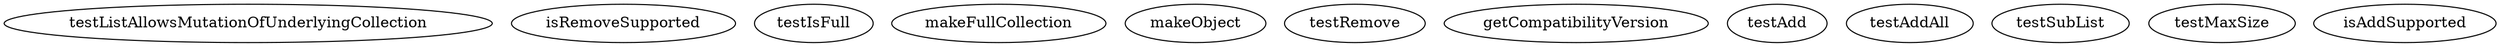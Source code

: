digraph G {
testListAllowsMutationOfUnderlyingCollection;
isRemoveSupported;
testIsFull;
makeFullCollection;
makeObject;
testRemove;
getCompatibilityVersion;
testAdd;
testAddAll;
testSubList;
testMaxSize;
isAddSupported;
}